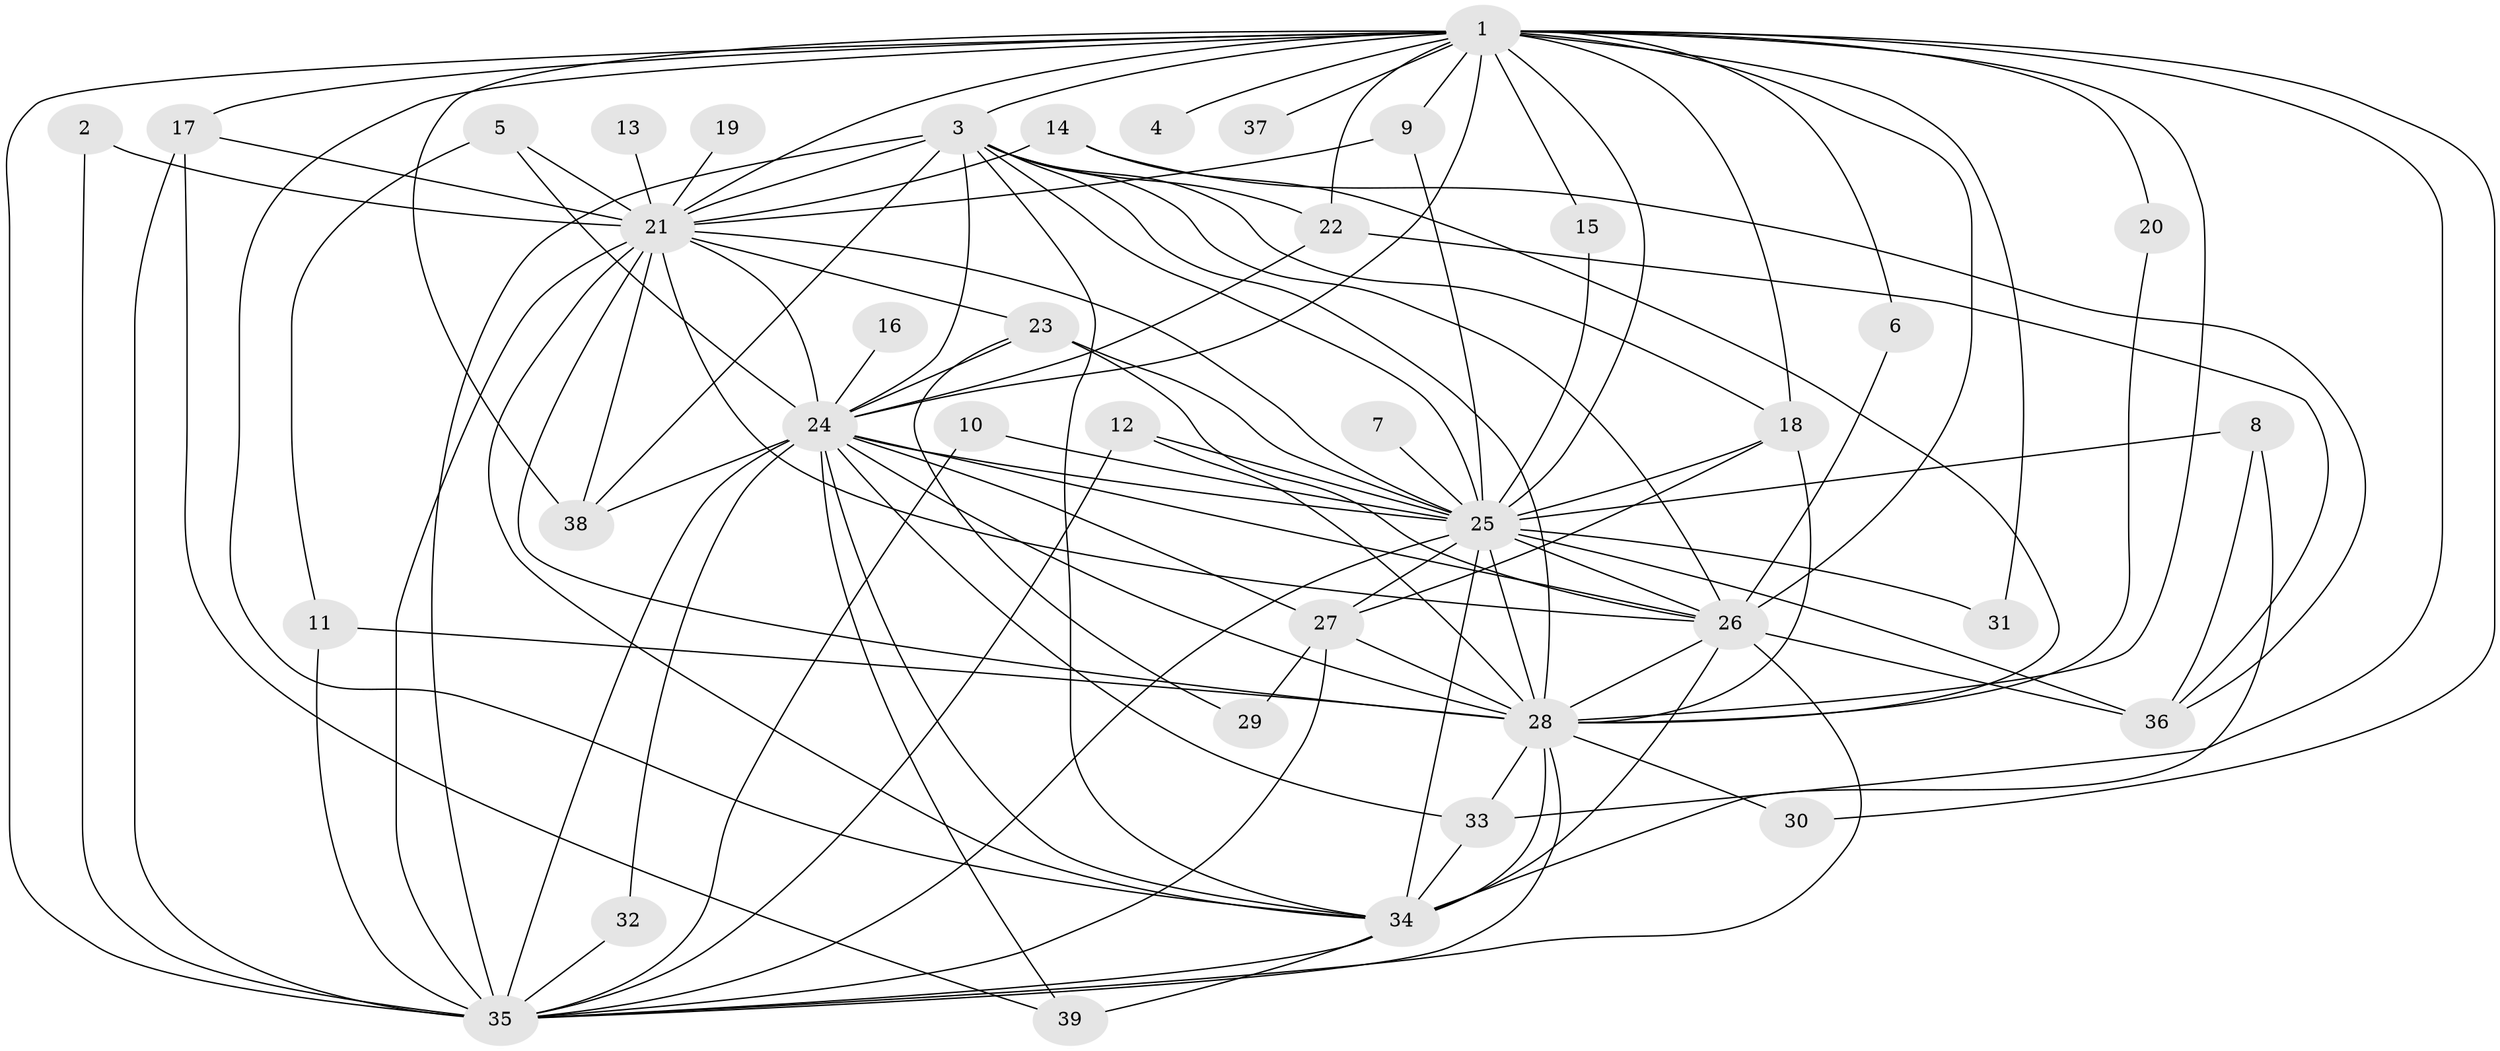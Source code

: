 // original degree distribution, {24: 0.01282051282051282, 17: 0.01282051282051282, 14: 0.01282051282051282, 21: 0.01282051282051282, 19: 0.02564102564102564, 13: 0.01282051282051282, 25: 0.01282051282051282, 22: 0.01282051282051282, 12: 0.01282051282051282, 4: 0.07692307692307693, 2: 0.5128205128205128, 3: 0.24358974358974358, 5: 0.038461538461538464}
// Generated by graph-tools (version 1.1) at 2025/25/03/09/25 03:25:40]
// undirected, 39 vertices, 110 edges
graph export_dot {
graph [start="1"]
  node [color=gray90,style=filled];
  1;
  2;
  3;
  4;
  5;
  6;
  7;
  8;
  9;
  10;
  11;
  12;
  13;
  14;
  15;
  16;
  17;
  18;
  19;
  20;
  21;
  22;
  23;
  24;
  25;
  26;
  27;
  28;
  29;
  30;
  31;
  32;
  33;
  34;
  35;
  36;
  37;
  38;
  39;
  1 -- 3 [weight=2.0];
  1 -- 4 [weight=2.0];
  1 -- 6 [weight=1.0];
  1 -- 9 [weight=1.0];
  1 -- 15 [weight=1.0];
  1 -- 17 [weight=1.0];
  1 -- 18 [weight=1.0];
  1 -- 20 [weight=1.0];
  1 -- 21 [weight=3.0];
  1 -- 22 [weight=3.0];
  1 -- 24 [weight=3.0];
  1 -- 25 [weight=4.0];
  1 -- 26 [weight=4.0];
  1 -- 28 [weight=2.0];
  1 -- 30 [weight=1.0];
  1 -- 31 [weight=1.0];
  1 -- 33 [weight=1.0];
  1 -- 34 [weight=2.0];
  1 -- 35 [weight=2.0];
  1 -- 37 [weight=2.0];
  1 -- 38 [weight=1.0];
  2 -- 21 [weight=1.0];
  2 -- 35 [weight=1.0];
  3 -- 18 [weight=1.0];
  3 -- 21 [weight=2.0];
  3 -- 22 [weight=1.0];
  3 -- 24 [weight=1.0];
  3 -- 25 [weight=1.0];
  3 -- 26 [weight=1.0];
  3 -- 28 [weight=1.0];
  3 -- 34 [weight=1.0];
  3 -- 35 [weight=2.0];
  3 -- 38 [weight=1.0];
  5 -- 11 [weight=1.0];
  5 -- 21 [weight=1.0];
  5 -- 24 [weight=1.0];
  6 -- 26 [weight=1.0];
  7 -- 25 [weight=1.0];
  8 -- 25 [weight=1.0];
  8 -- 34 [weight=1.0];
  8 -- 36 [weight=1.0];
  9 -- 21 [weight=1.0];
  9 -- 25 [weight=1.0];
  10 -- 25 [weight=1.0];
  10 -- 35 [weight=1.0];
  11 -- 28 [weight=1.0];
  11 -- 35 [weight=3.0];
  12 -- 25 [weight=1.0];
  12 -- 28 [weight=1.0];
  12 -- 35 [weight=1.0];
  13 -- 21 [weight=1.0];
  14 -- 21 [weight=1.0];
  14 -- 28 [weight=1.0];
  14 -- 36 [weight=1.0];
  15 -- 25 [weight=1.0];
  16 -- 24 [weight=1.0];
  17 -- 21 [weight=1.0];
  17 -- 35 [weight=1.0];
  17 -- 39 [weight=1.0];
  18 -- 25 [weight=1.0];
  18 -- 27 [weight=1.0];
  18 -- 28 [weight=1.0];
  19 -- 21 [weight=1.0];
  20 -- 28 [weight=1.0];
  21 -- 23 [weight=1.0];
  21 -- 24 [weight=1.0];
  21 -- 25 [weight=1.0];
  21 -- 26 [weight=1.0];
  21 -- 28 [weight=2.0];
  21 -- 34 [weight=1.0];
  21 -- 35 [weight=2.0];
  21 -- 38 [weight=1.0];
  22 -- 24 [weight=1.0];
  22 -- 36 [weight=1.0];
  23 -- 24 [weight=1.0];
  23 -- 25 [weight=1.0];
  23 -- 26 [weight=1.0];
  23 -- 29 [weight=1.0];
  24 -- 25 [weight=1.0];
  24 -- 26 [weight=1.0];
  24 -- 27 [weight=1.0];
  24 -- 28 [weight=1.0];
  24 -- 32 [weight=1.0];
  24 -- 33 [weight=1.0];
  24 -- 34 [weight=2.0];
  24 -- 35 [weight=1.0];
  24 -- 38 [weight=1.0];
  24 -- 39 [weight=1.0];
  25 -- 26 [weight=1.0];
  25 -- 27 [weight=1.0];
  25 -- 28 [weight=2.0];
  25 -- 31 [weight=1.0];
  25 -- 34 [weight=2.0];
  25 -- 35 [weight=2.0];
  25 -- 36 [weight=1.0];
  26 -- 28 [weight=1.0];
  26 -- 34 [weight=1.0];
  26 -- 35 [weight=1.0];
  26 -- 36 [weight=1.0];
  27 -- 28 [weight=1.0];
  27 -- 29 [weight=1.0];
  27 -- 35 [weight=1.0];
  28 -- 30 [weight=1.0];
  28 -- 33 [weight=1.0];
  28 -- 34 [weight=1.0];
  28 -- 35 [weight=1.0];
  32 -- 35 [weight=1.0];
  33 -- 34 [weight=1.0];
  34 -- 35 [weight=1.0];
  34 -- 39 [weight=1.0];
}
